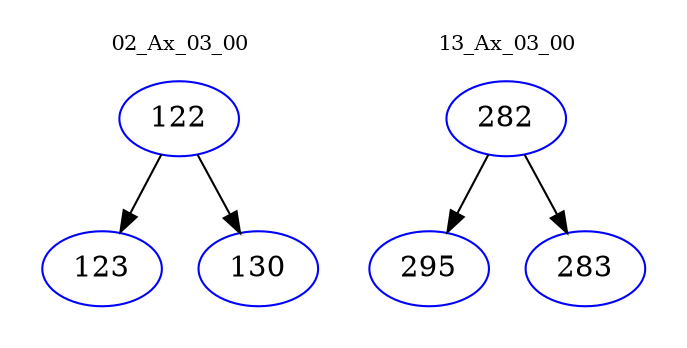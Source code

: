 digraph{
subgraph cluster_0 {
color = white
label = "02_Ax_03_00";
fontsize=10;
T0_122 [label="122", color="blue"]
T0_122 -> T0_123 [color="black"]
T0_123 [label="123", color="blue"]
T0_122 -> T0_130 [color="black"]
T0_130 [label="130", color="blue"]
}
subgraph cluster_1 {
color = white
label = "13_Ax_03_00";
fontsize=10;
T1_282 [label="282", color="blue"]
T1_282 -> T1_295 [color="black"]
T1_295 [label="295", color="blue"]
T1_282 -> T1_283 [color="black"]
T1_283 [label="283", color="blue"]
}
}

